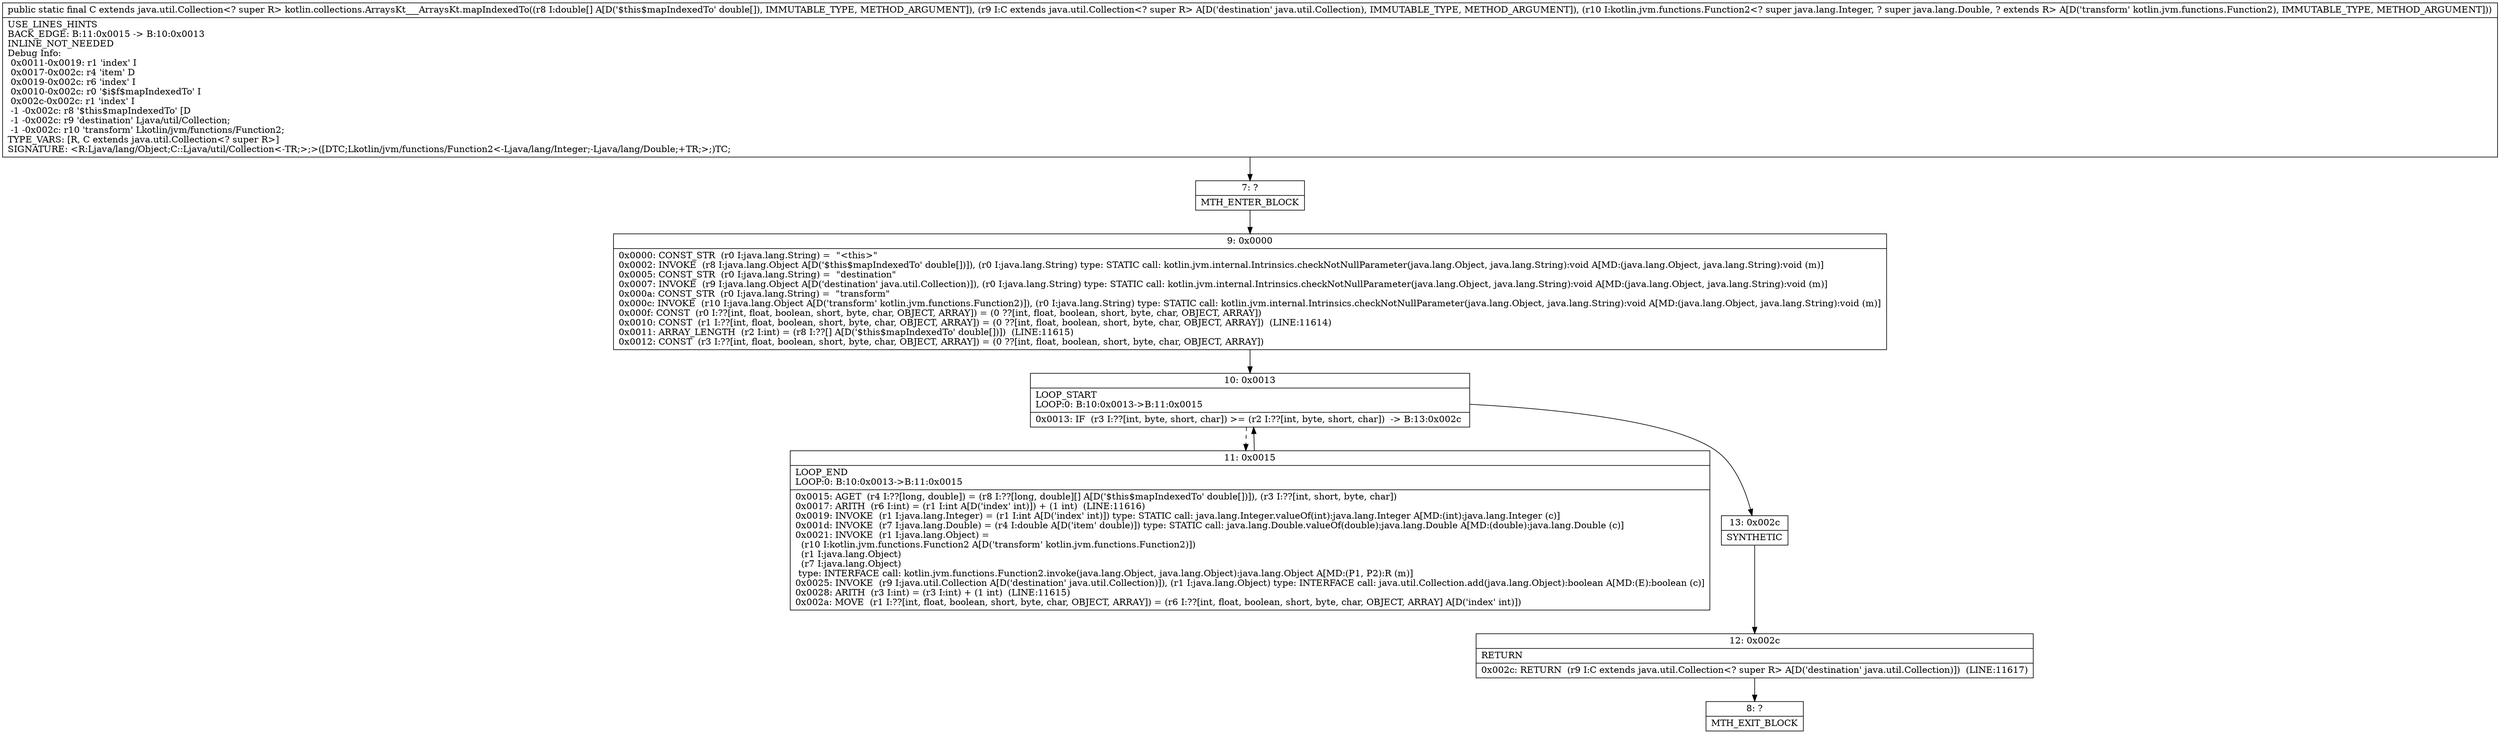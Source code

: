digraph "CFG forkotlin.collections.ArraysKt___ArraysKt.mapIndexedTo([DLjava\/util\/Collection;Lkotlin\/jvm\/functions\/Function2;)Ljava\/util\/Collection;" {
Node_7 [shape=record,label="{7\:\ ?|MTH_ENTER_BLOCK\l}"];
Node_9 [shape=record,label="{9\:\ 0x0000|0x0000: CONST_STR  (r0 I:java.lang.String) =  \"\<this\>\" \l0x0002: INVOKE  (r8 I:java.lang.Object A[D('$this$mapIndexedTo' double[])]), (r0 I:java.lang.String) type: STATIC call: kotlin.jvm.internal.Intrinsics.checkNotNullParameter(java.lang.Object, java.lang.String):void A[MD:(java.lang.Object, java.lang.String):void (m)]\l0x0005: CONST_STR  (r0 I:java.lang.String) =  \"destination\" \l0x0007: INVOKE  (r9 I:java.lang.Object A[D('destination' java.util.Collection)]), (r0 I:java.lang.String) type: STATIC call: kotlin.jvm.internal.Intrinsics.checkNotNullParameter(java.lang.Object, java.lang.String):void A[MD:(java.lang.Object, java.lang.String):void (m)]\l0x000a: CONST_STR  (r0 I:java.lang.String) =  \"transform\" \l0x000c: INVOKE  (r10 I:java.lang.Object A[D('transform' kotlin.jvm.functions.Function2)]), (r0 I:java.lang.String) type: STATIC call: kotlin.jvm.internal.Intrinsics.checkNotNullParameter(java.lang.Object, java.lang.String):void A[MD:(java.lang.Object, java.lang.String):void (m)]\l0x000f: CONST  (r0 I:??[int, float, boolean, short, byte, char, OBJECT, ARRAY]) = (0 ??[int, float, boolean, short, byte, char, OBJECT, ARRAY]) \l0x0010: CONST  (r1 I:??[int, float, boolean, short, byte, char, OBJECT, ARRAY]) = (0 ??[int, float, boolean, short, byte, char, OBJECT, ARRAY])  (LINE:11614)\l0x0011: ARRAY_LENGTH  (r2 I:int) = (r8 I:??[] A[D('$this$mapIndexedTo' double[])])  (LINE:11615)\l0x0012: CONST  (r3 I:??[int, float, boolean, short, byte, char, OBJECT, ARRAY]) = (0 ??[int, float, boolean, short, byte, char, OBJECT, ARRAY]) \l}"];
Node_10 [shape=record,label="{10\:\ 0x0013|LOOP_START\lLOOP:0: B:10:0x0013\-\>B:11:0x0015\l|0x0013: IF  (r3 I:??[int, byte, short, char]) \>= (r2 I:??[int, byte, short, char])  \-\> B:13:0x002c \l}"];
Node_11 [shape=record,label="{11\:\ 0x0015|LOOP_END\lLOOP:0: B:10:0x0013\-\>B:11:0x0015\l|0x0015: AGET  (r4 I:??[long, double]) = (r8 I:??[long, double][] A[D('$this$mapIndexedTo' double[])]), (r3 I:??[int, short, byte, char]) \l0x0017: ARITH  (r6 I:int) = (r1 I:int A[D('index' int)]) + (1 int)  (LINE:11616)\l0x0019: INVOKE  (r1 I:java.lang.Integer) = (r1 I:int A[D('index' int)]) type: STATIC call: java.lang.Integer.valueOf(int):java.lang.Integer A[MD:(int):java.lang.Integer (c)]\l0x001d: INVOKE  (r7 I:java.lang.Double) = (r4 I:double A[D('item' double)]) type: STATIC call: java.lang.Double.valueOf(double):java.lang.Double A[MD:(double):java.lang.Double (c)]\l0x0021: INVOKE  (r1 I:java.lang.Object) = \l  (r10 I:kotlin.jvm.functions.Function2 A[D('transform' kotlin.jvm.functions.Function2)])\l  (r1 I:java.lang.Object)\l  (r7 I:java.lang.Object)\l type: INTERFACE call: kotlin.jvm.functions.Function2.invoke(java.lang.Object, java.lang.Object):java.lang.Object A[MD:(P1, P2):R (m)]\l0x0025: INVOKE  (r9 I:java.util.Collection A[D('destination' java.util.Collection)]), (r1 I:java.lang.Object) type: INTERFACE call: java.util.Collection.add(java.lang.Object):boolean A[MD:(E):boolean (c)]\l0x0028: ARITH  (r3 I:int) = (r3 I:int) + (1 int)  (LINE:11615)\l0x002a: MOVE  (r1 I:??[int, float, boolean, short, byte, char, OBJECT, ARRAY]) = (r6 I:??[int, float, boolean, short, byte, char, OBJECT, ARRAY] A[D('index' int)]) \l}"];
Node_13 [shape=record,label="{13\:\ 0x002c|SYNTHETIC\l}"];
Node_12 [shape=record,label="{12\:\ 0x002c|RETURN\l|0x002c: RETURN  (r9 I:C extends java.util.Collection\<? super R\> A[D('destination' java.util.Collection)])  (LINE:11617)\l}"];
Node_8 [shape=record,label="{8\:\ ?|MTH_EXIT_BLOCK\l}"];
MethodNode[shape=record,label="{public static final C extends java.util.Collection\<? super R\> kotlin.collections.ArraysKt___ArraysKt.mapIndexedTo((r8 I:double[] A[D('$this$mapIndexedTo' double[]), IMMUTABLE_TYPE, METHOD_ARGUMENT]), (r9 I:C extends java.util.Collection\<? super R\> A[D('destination' java.util.Collection), IMMUTABLE_TYPE, METHOD_ARGUMENT]), (r10 I:kotlin.jvm.functions.Function2\<? super java.lang.Integer, ? super java.lang.Double, ? extends R\> A[D('transform' kotlin.jvm.functions.Function2), IMMUTABLE_TYPE, METHOD_ARGUMENT]))  | USE_LINES_HINTS\lBACK_EDGE: B:11:0x0015 \-\> B:10:0x0013\lINLINE_NOT_NEEDED\lDebug Info:\l  0x0011\-0x0019: r1 'index' I\l  0x0017\-0x002c: r4 'item' D\l  0x0019\-0x002c: r6 'index' I\l  0x0010\-0x002c: r0 '$i$f$mapIndexedTo' I\l  0x002c\-0x002c: r1 'index' I\l  \-1 \-0x002c: r8 '$this$mapIndexedTo' [D\l  \-1 \-0x002c: r9 'destination' Ljava\/util\/Collection;\l  \-1 \-0x002c: r10 'transform' Lkotlin\/jvm\/functions\/Function2;\lTYPE_VARS: [R, C extends java.util.Collection\<? super R\>]\lSIGNATURE: \<R:Ljava\/lang\/Object;C::Ljava\/util\/Collection\<\-TR;\>;\>([DTC;Lkotlin\/jvm\/functions\/Function2\<\-Ljava\/lang\/Integer;\-Ljava\/lang\/Double;+TR;\>;)TC;\l}"];
MethodNode -> Node_7;Node_7 -> Node_9;
Node_9 -> Node_10;
Node_10 -> Node_11[style=dashed];
Node_10 -> Node_13;
Node_11 -> Node_10;
Node_13 -> Node_12;
Node_12 -> Node_8;
}

